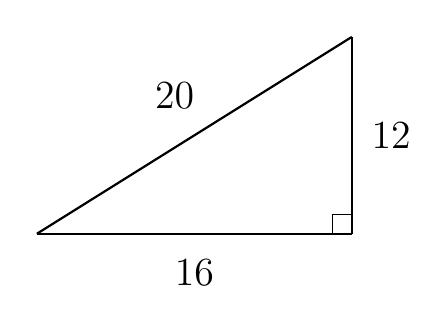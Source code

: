 \begin{tikzpicture}

\node (v1) at (2,1.5) {};
\node (v2) at (-2,-1) {};
\node (v3) at (2,-1) {};
\node (v4) at (1.75,-0.75) {};

\draw [thick] (v1.center) edge (v2.center);
\draw [thick] (v2.center) edge (v3.center);
\draw [thick] (v3.center) edge (v1.center);
\draw (v4.center) rectangle (v3.center);

\node at (-0.25,.75) {\Large 20};
\node at (2.5,0.25) {\Large 12};
\node at (0,-1.5) {\Large 16};

\end{tikzpicture}